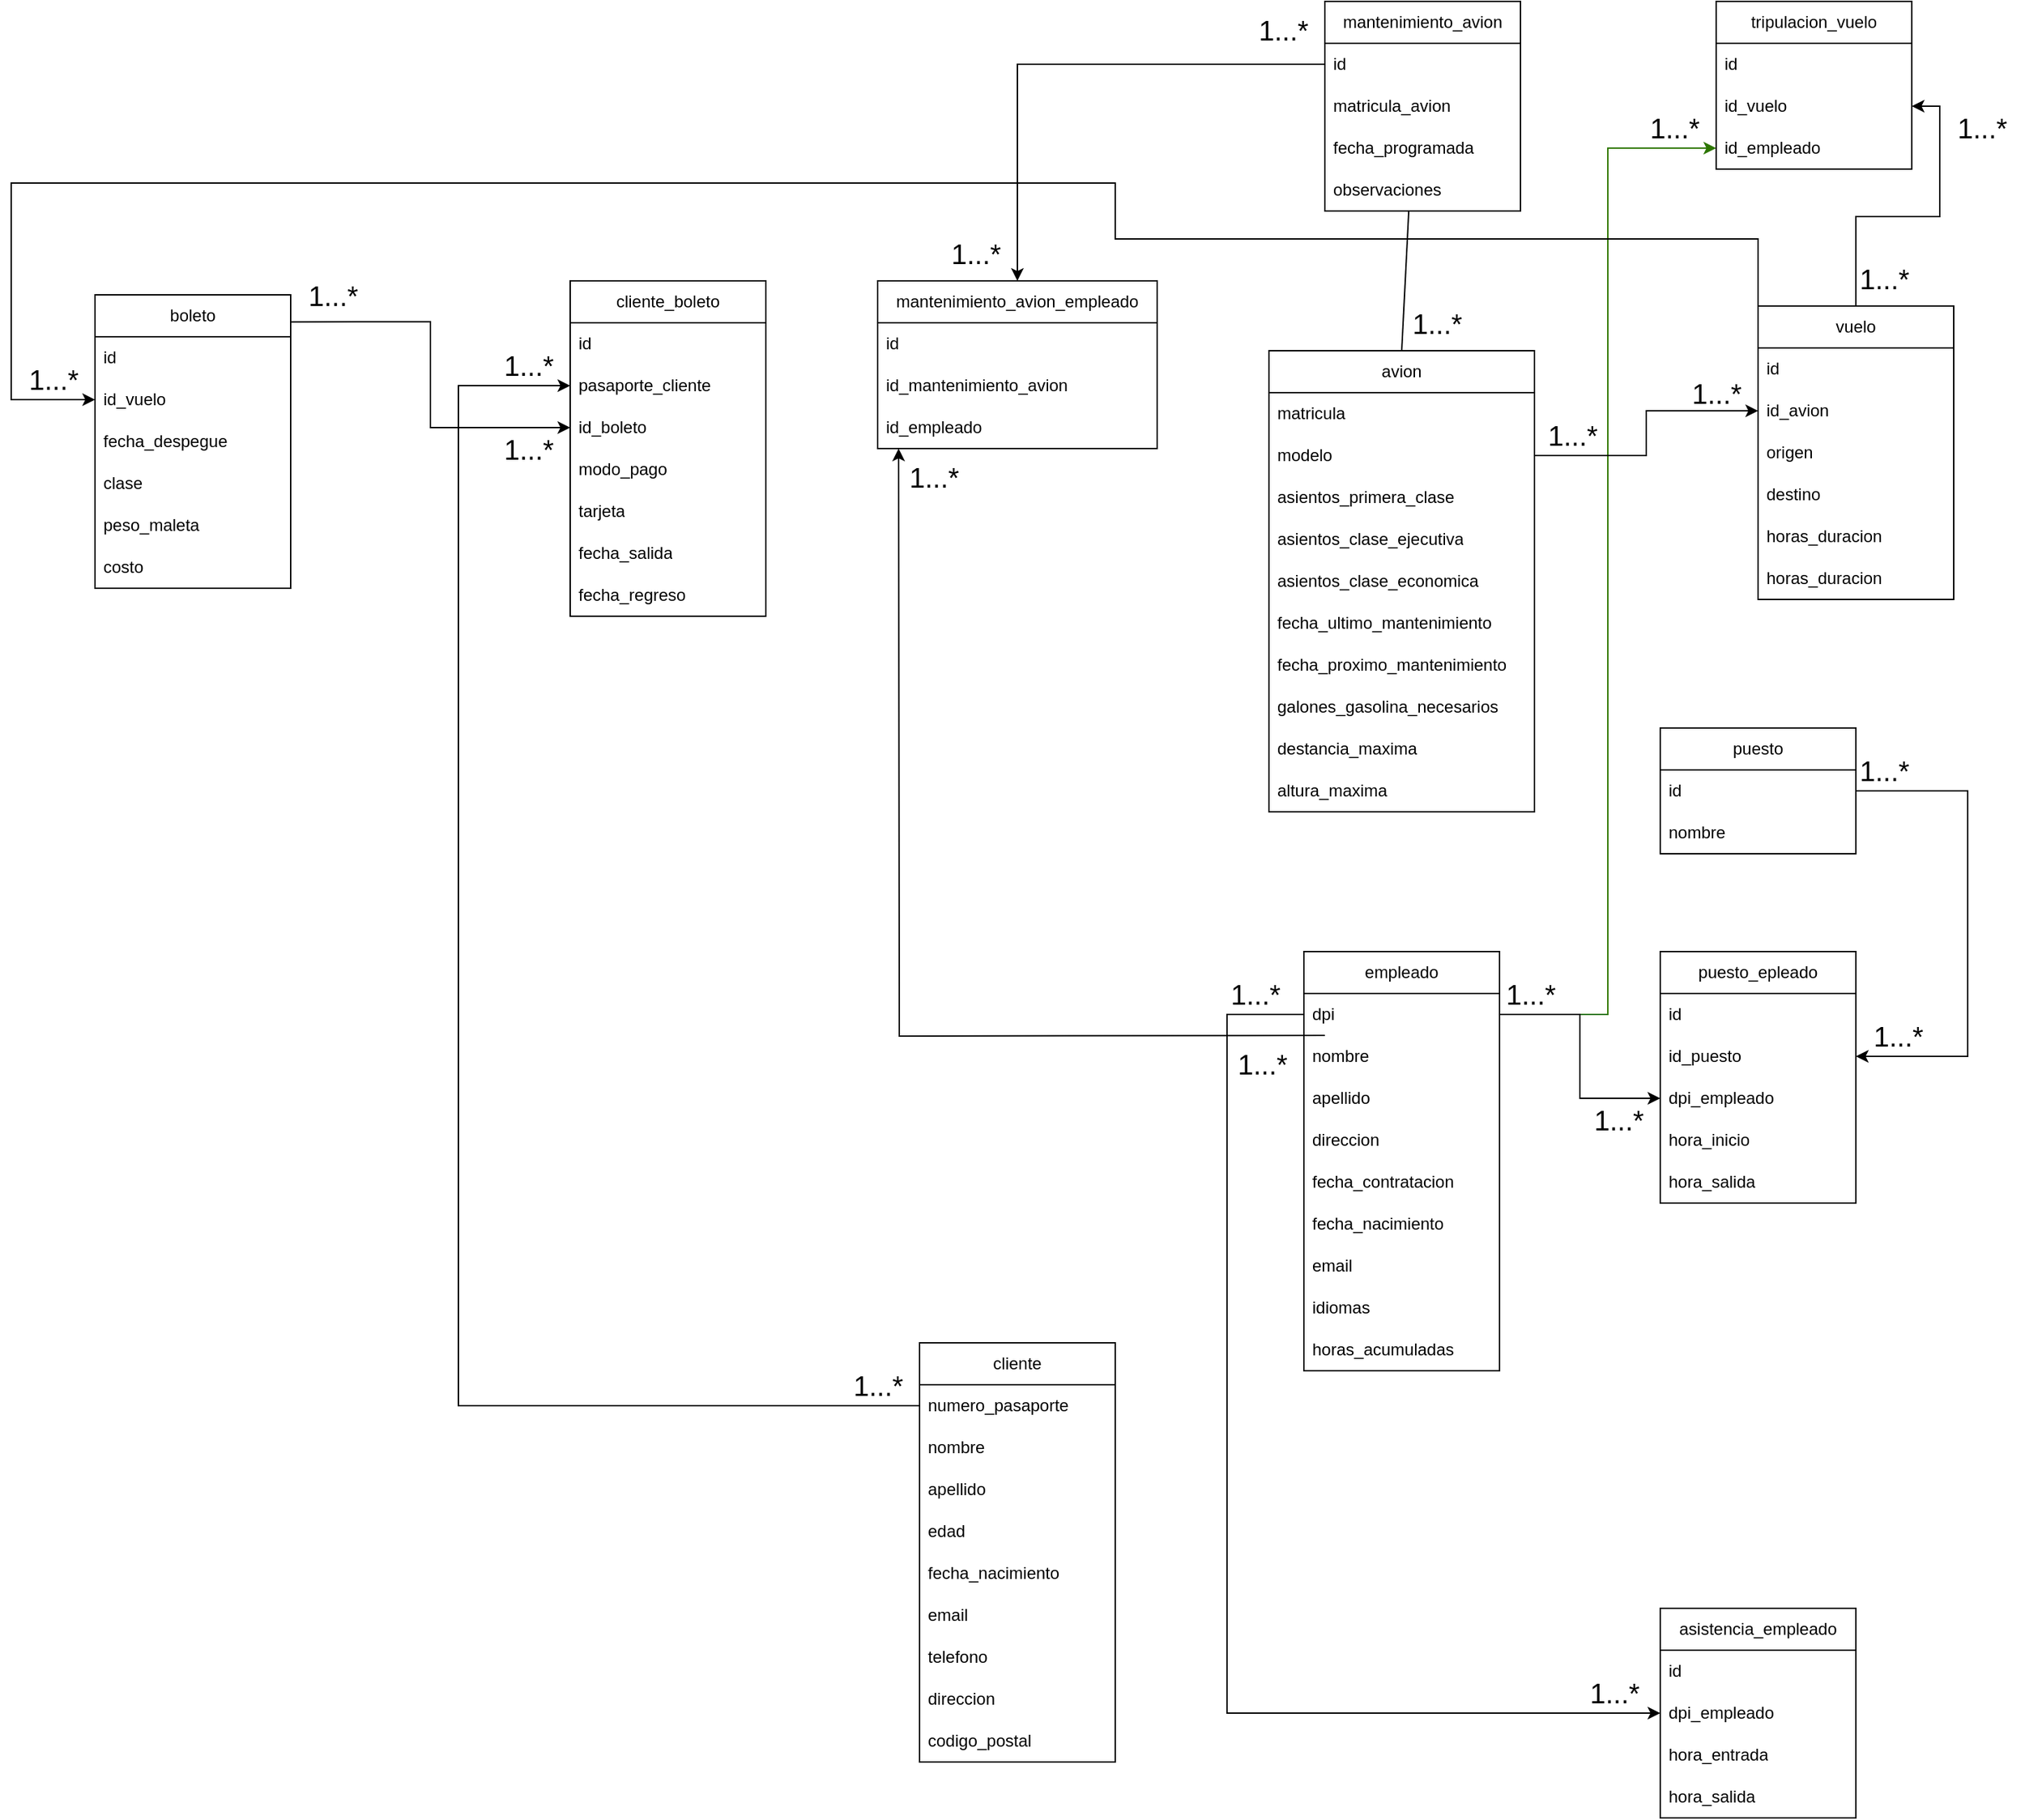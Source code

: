 <mxfile version="24.5.4" type="device">
  <diagram id="H6gx_UupXQVRcqJPflkO" name="Página-1">
    <mxGraphModel dx="2534" dy="1629" grid="1" gridSize="10" guides="1" tooltips="1" connect="1" arrows="1" fold="1" page="1" pageScale="1" pageWidth="827" pageHeight="1169" math="0" shadow="0">
      <root>
        <mxCell id="0" />
        <mxCell id="1" parent="0" />
        <mxCell id="32D8RDB1aspmlEhroy0O-1" value="mantenimiento_avion" style="swimlane;fontStyle=0;childLayout=stackLayout;horizontal=1;startSize=30;horizontalStack=0;resizeParent=1;resizeParentMax=0;resizeLast=0;collapsible=1;marginBottom=0;whiteSpace=wrap;html=1;" parent="1" vertex="1">
          <mxGeometry x="-560" y="-80" width="140" height="150" as="geometry" />
        </mxCell>
        <mxCell id="32D8RDB1aspmlEhroy0O-2" value="id" style="text;strokeColor=none;fillColor=none;align=left;verticalAlign=middle;spacingLeft=4;spacingRight=4;overflow=hidden;points=[[0,0.5],[1,0.5]];portConstraint=eastwest;rotatable=0;whiteSpace=wrap;html=1;" parent="32D8RDB1aspmlEhroy0O-1" vertex="1">
          <mxGeometry y="30" width="140" height="30" as="geometry" />
        </mxCell>
        <mxCell id="32D8RDB1aspmlEhroy0O-3" value="matricula_avion" style="text;strokeColor=none;fillColor=none;align=left;verticalAlign=middle;spacingLeft=4;spacingRight=4;overflow=hidden;points=[[0,0.5],[1,0.5]];portConstraint=eastwest;rotatable=0;whiteSpace=wrap;html=1;" parent="32D8RDB1aspmlEhroy0O-1" vertex="1">
          <mxGeometry y="60" width="140" height="30" as="geometry" />
        </mxCell>
        <mxCell id="32D8RDB1aspmlEhroy0O-4" value="fecha_programada" style="text;strokeColor=none;fillColor=none;align=left;verticalAlign=middle;spacingLeft=4;spacingRight=4;overflow=hidden;points=[[0,0.5],[1,0.5]];portConstraint=eastwest;rotatable=0;whiteSpace=wrap;html=1;" parent="32D8RDB1aspmlEhroy0O-1" vertex="1">
          <mxGeometry y="90" width="140" height="30" as="geometry" />
        </mxCell>
        <mxCell id="32D8RDB1aspmlEhroy0O-5" value="observaciones" style="text;strokeColor=none;fillColor=none;align=left;verticalAlign=middle;spacingLeft=4;spacingRight=4;overflow=hidden;points=[[0,0.5],[1,0.5]];portConstraint=eastwest;rotatable=0;whiteSpace=wrap;html=1;" parent="32D8RDB1aspmlEhroy0O-1" vertex="1">
          <mxGeometry y="120" width="140" height="30" as="geometry" />
        </mxCell>
        <mxCell id="32D8RDB1aspmlEhroy0O-6" value="tripulacion_vuelo" style="swimlane;fontStyle=0;childLayout=stackLayout;horizontal=1;startSize=30;horizontalStack=0;resizeParent=1;resizeParentMax=0;resizeLast=0;collapsible=1;marginBottom=0;whiteSpace=wrap;html=1;" parent="1" vertex="1">
          <mxGeometry x="-280" y="-80" width="140" height="120" as="geometry" />
        </mxCell>
        <mxCell id="32D8RDB1aspmlEhroy0O-7" value="id" style="text;strokeColor=none;fillColor=none;align=left;verticalAlign=middle;spacingLeft=4;spacingRight=4;overflow=hidden;points=[[0,0.5],[1,0.5]];portConstraint=eastwest;rotatable=0;whiteSpace=wrap;html=1;" parent="32D8RDB1aspmlEhroy0O-6" vertex="1">
          <mxGeometry y="30" width="140" height="30" as="geometry" />
        </mxCell>
        <mxCell id="32D8RDB1aspmlEhroy0O-8" value="id_vuelo" style="text;strokeColor=none;fillColor=none;align=left;verticalAlign=middle;spacingLeft=4;spacingRight=4;overflow=hidden;points=[[0,0.5],[1,0.5]];portConstraint=eastwest;rotatable=0;whiteSpace=wrap;html=1;" parent="32D8RDB1aspmlEhroy0O-6" vertex="1">
          <mxGeometry y="60" width="140" height="30" as="geometry" />
        </mxCell>
        <mxCell id="32D8RDB1aspmlEhroy0O-9" value="id_empleado" style="text;strokeColor=none;fillColor=none;align=left;verticalAlign=middle;spacingLeft=4;spacingRight=4;overflow=hidden;points=[[0,0.5],[1,0.5]];portConstraint=eastwest;rotatable=0;whiteSpace=wrap;html=1;" parent="32D8RDB1aspmlEhroy0O-6" vertex="1">
          <mxGeometry y="90" width="140" height="30" as="geometry" />
        </mxCell>
        <mxCell id="32D8RDB1aspmlEhroy0O-11" value="cliente_boleto" style="swimlane;fontStyle=0;childLayout=stackLayout;horizontal=1;startSize=30;horizontalStack=0;resizeParent=1;resizeParentMax=0;resizeLast=0;collapsible=1;marginBottom=0;whiteSpace=wrap;html=1;" parent="1" vertex="1">
          <mxGeometry x="-1100" y="120" width="140" height="240" as="geometry" />
        </mxCell>
        <mxCell id="32D8RDB1aspmlEhroy0O-12" value="id" style="text;strokeColor=none;fillColor=none;align=left;verticalAlign=middle;spacingLeft=4;spacingRight=4;overflow=hidden;points=[[0,0.5],[1,0.5]];portConstraint=eastwest;rotatable=0;whiteSpace=wrap;html=1;" parent="32D8RDB1aspmlEhroy0O-11" vertex="1">
          <mxGeometry y="30" width="140" height="30" as="geometry" />
        </mxCell>
        <mxCell id="32D8RDB1aspmlEhroy0O-13" value="pasaporte_cliente" style="text;strokeColor=none;fillColor=none;align=left;verticalAlign=middle;spacingLeft=4;spacingRight=4;overflow=hidden;points=[[0,0.5],[1,0.5]];portConstraint=eastwest;rotatable=0;whiteSpace=wrap;html=1;" parent="32D8RDB1aspmlEhroy0O-11" vertex="1">
          <mxGeometry y="60" width="140" height="30" as="geometry" />
        </mxCell>
        <mxCell id="32D8RDB1aspmlEhroy0O-14" value="id_boleto" style="text;strokeColor=none;fillColor=none;align=left;verticalAlign=middle;spacingLeft=4;spacingRight=4;overflow=hidden;points=[[0,0.5],[1,0.5]];portConstraint=eastwest;rotatable=0;whiteSpace=wrap;html=1;" parent="32D8RDB1aspmlEhroy0O-11" vertex="1">
          <mxGeometry y="90" width="140" height="30" as="geometry" />
        </mxCell>
        <mxCell id="32D8RDB1aspmlEhroy0O-15" value="modo_pago" style="text;strokeColor=none;fillColor=none;align=left;verticalAlign=middle;spacingLeft=4;spacingRight=4;overflow=hidden;points=[[0,0.5],[1,0.5]];portConstraint=eastwest;rotatable=0;whiteSpace=wrap;html=1;" parent="32D8RDB1aspmlEhroy0O-11" vertex="1">
          <mxGeometry y="120" width="140" height="30" as="geometry" />
        </mxCell>
        <mxCell id="32D8RDB1aspmlEhroy0O-16" value="tarjeta" style="text;strokeColor=none;fillColor=none;align=left;verticalAlign=middle;spacingLeft=4;spacingRight=4;overflow=hidden;points=[[0,0.5],[1,0.5]];portConstraint=eastwest;rotatable=0;whiteSpace=wrap;html=1;" parent="32D8RDB1aspmlEhroy0O-11" vertex="1">
          <mxGeometry y="150" width="140" height="30" as="geometry" />
        </mxCell>
        <mxCell id="32D8RDB1aspmlEhroy0O-17" value="fecha_salida" style="text;strokeColor=none;fillColor=none;align=left;verticalAlign=middle;spacingLeft=4;spacingRight=4;overflow=hidden;points=[[0,0.5],[1,0.5]];portConstraint=eastwest;rotatable=0;whiteSpace=wrap;html=1;" parent="32D8RDB1aspmlEhroy0O-11" vertex="1">
          <mxGeometry y="180" width="140" height="30" as="geometry" />
        </mxCell>
        <mxCell id="32D8RDB1aspmlEhroy0O-18" value="fecha_regreso" style="text;strokeColor=none;fillColor=none;align=left;verticalAlign=middle;spacingLeft=4;spacingRight=4;overflow=hidden;points=[[0,0.5],[1,0.5]];portConstraint=eastwest;rotatable=0;whiteSpace=wrap;html=1;" parent="32D8RDB1aspmlEhroy0O-11" vertex="1">
          <mxGeometry y="210" width="140" height="30" as="geometry" />
        </mxCell>
        <mxCell id="32D8RDB1aspmlEhroy0O-19" value="mantenimiento_avion_empleado" style="swimlane;fontStyle=0;childLayout=stackLayout;horizontal=1;startSize=30;horizontalStack=0;resizeParent=1;resizeParentMax=0;resizeLast=0;collapsible=1;marginBottom=0;whiteSpace=wrap;html=1;" parent="1" vertex="1">
          <mxGeometry x="-880" y="120" width="200" height="120" as="geometry" />
        </mxCell>
        <mxCell id="32D8RDB1aspmlEhroy0O-20" value="id" style="text;strokeColor=none;fillColor=none;align=left;verticalAlign=middle;spacingLeft=4;spacingRight=4;overflow=hidden;points=[[0,0.5],[1,0.5]];portConstraint=eastwest;rotatable=0;whiteSpace=wrap;html=1;" parent="32D8RDB1aspmlEhroy0O-19" vertex="1">
          <mxGeometry y="30" width="200" height="30" as="geometry" />
        </mxCell>
        <mxCell id="32D8RDB1aspmlEhroy0O-21" value="id_mantenimiento_avion" style="text;strokeColor=none;fillColor=none;align=left;verticalAlign=middle;spacingLeft=4;spacingRight=4;overflow=hidden;points=[[0,0.5],[1,0.5]];portConstraint=eastwest;rotatable=0;whiteSpace=wrap;html=1;" parent="32D8RDB1aspmlEhroy0O-19" vertex="1">
          <mxGeometry y="60" width="200" height="30" as="geometry" />
        </mxCell>
        <mxCell id="32D8RDB1aspmlEhroy0O-22" value="id_empleado" style="text;strokeColor=none;fillColor=none;align=left;verticalAlign=middle;spacingLeft=4;spacingRight=4;overflow=hidden;points=[[0,0.5],[1,0.5]];portConstraint=eastwest;rotatable=0;whiteSpace=wrap;html=1;" parent="32D8RDB1aspmlEhroy0O-19" vertex="1">
          <mxGeometry y="90" width="200" height="30" as="geometry" />
        </mxCell>
        <mxCell id="32D8RDB1aspmlEhroy0O-24" value="avion" style="swimlane;fontStyle=0;childLayout=stackLayout;horizontal=1;startSize=30;horizontalStack=0;resizeParent=1;resizeParentMax=0;resizeLast=0;collapsible=1;marginBottom=0;whiteSpace=wrap;html=1;" parent="1" vertex="1">
          <mxGeometry x="-600" y="170" width="190" height="330" as="geometry" />
        </mxCell>
        <mxCell id="32D8RDB1aspmlEhroy0O-25" value="matricula" style="text;strokeColor=none;fillColor=none;align=left;verticalAlign=middle;spacingLeft=4;spacingRight=4;overflow=hidden;points=[[0,0.5],[1,0.5]];portConstraint=eastwest;rotatable=0;whiteSpace=wrap;html=1;" parent="32D8RDB1aspmlEhroy0O-24" vertex="1">
          <mxGeometry y="30" width="190" height="30" as="geometry" />
        </mxCell>
        <mxCell id="32D8RDB1aspmlEhroy0O-101" value="modelo" style="text;strokeColor=none;fillColor=none;align=left;verticalAlign=middle;spacingLeft=4;spacingRight=4;overflow=hidden;points=[[0,0.5],[1,0.5]];portConstraint=eastwest;rotatable=0;whiteSpace=wrap;html=1;" parent="32D8RDB1aspmlEhroy0O-24" vertex="1">
          <mxGeometry y="60" width="190" height="30" as="geometry" />
        </mxCell>
        <mxCell id="32D8RDB1aspmlEhroy0O-28" value="asientos_primera_clase" style="text;strokeColor=none;fillColor=none;align=left;verticalAlign=middle;spacingLeft=4;spacingRight=4;overflow=hidden;points=[[0,0.5],[1,0.5]];portConstraint=eastwest;rotatable=0;whiteSpace=wrap;html=1;" parent="32D8RDB1aspmlEhroy0O-24" vertex="1">
          <mxGeometry y="90" width="190" height="30" as="geometry" />
        </mxCell>
        <mxCell id="32D8RDB1aspmlEhroy0O-29" value="asientos_clase_ejecutiva" style="text;strokeColor=none;fillColor=none;align=left;verticalAlign=middle;spacingLeft=4;spacingRight=4;overflow=hidden;points=[[0,0.5],[1,0.5]];portConstraint=eastwest;rotatable=0;whiteSpace=wrap;html=1;" parent="32D8RDB1aspmlEhroy0O-24" vertex="1">
          <mxGeometry y="120" width="190" height="30" as="geometry" />
        </mxCell>
        <mxCell id="32D8RDB1aspmlEhroy0O-30" value="asientos_clase_economica" style="text;strokeColor=none;fillColor=none;align=left;verticalAlign=middle;spacingLeft=4;spacingRight=4;overflow=hidden;points=[[0,0.5],[1,0.5]];portConstraint=eastwest;rotatable=0;whiteSpace=wrap;html=1;" parent="32D8RDB1aspmlEhroy0O-24" vertex="1">
          <mxGeometry y="150" width="190" height="30" as="geometry" />
        </mxCell>
        <mxCell id="32D8RDB1aspmlEhroy0O-31" value="fecha_ultimo_mantenimiento" style="text;strokeColor=none;fillColor=none;align=left;verticalAlign=middle;spacingLeft=4;spacingRight=4;overflow=hidden;points=[[0,0.5],[1,0.5]];portConstraint=eastwest;rotatable=0;whiteSpace=wrap;html=1;" parent="32D8RDB1aspmlEhroy0O-24" vertex="1">
          <mxGeometry y="180" width="190" height="30" as="geometry" />
        </mxCell>
        <mxCell id="32D8RDB1aspmlEhroy0O-32" value="fecha_proximo_mantenimiento" style="text;strokeColor=none;fillColor=none;align=left;verticalAlign=middle;spacingLeft=4;spacingRight=4;overflow=hidden;points=[[0,0.5],[1,0.5]];portConstraint=eastwest;rotatable=0;whiteSpace=wrap;html=1;" parent="32D8RDB1aspmlEhroy0O-24" vertex="1">
          <mxGeometry y="210" width="190" height="30" as="geometry" />
        </mxCell>
        <mxCell id="32D8RDB1aspmlEhroy0O-33" value="galones_gasolina_necesarios" style="text;strokeColor=none;fillColor=none;align=left;verticalAlign=middle;spacingLeft=4;spacingRight=4;overflow=hidden;points=[[0,0.5],[1,0.5]];portConstraint=eastwest;rotatable=0;whiteSpace=wrap;html=1;" parent="32D8RDB1aspmlEhroy0O-24" vertex="1">
          <mxGeometry y="240" width="190" height="30" as="geometry" />
        </mxCell>
        <mxCell id="32D8RDB1aspmlEhroy0O-34" value="destancia_maxima" style="text;strokeColor=none;fillColor=none;align=left;verticalAlign=middle;spacingLeft=4;spacingRight=4;overflow=hidden;points=[[0,0.5],[1,0.5]];portConstraint=eastwest;rotatable=0;whiteSpace=wrap;html=1;" parent="32D8RDB1aspmlEhroy0O-24" vertex="1">
          <mxGeometry y="270" width="190" height="30" as="geometry" />
        </mxCell>
        <mxCell id="32D8RDB1aspmlEhroy0O-35" value="altura_maxima" style="text;strokeColor=none;fillColor=none;align=left;verticalAlign=middle;spacingLeft=4;spacingRight=4;overflow=hidden;points=[[0,0.5],[1,0.5]];portConstraint=eastwest;rotatable=0;whiteSpace=wrap;html=1;" parent="32D8RDB1aspmlEhroy0O-24" vertex="1">
          <mxGeometry y="300" width="190" height="30" as="geometry" />
        </mxCell>
        <mxCell id="32D8RDB1aspmlEhroy0O-97" value="" style="edgeStyle=orthogonalEdgeStyle;rounded=0;orthogonalLoop=1;jettySize=auto;html=1;entryX=1;entryY=0.5;entryDx=0;entryDy=0;" parent="1" source="32D8RDB1aspmlEhroy0O-36" target="32D8RDB1aspmlEhroy0O-8" edge="1">
          <mxGeometry relative="1" as="geometry" />
        </mxCell>
        <mxCell id="32D8RDB1aspmlEhroy0O-36" value="vuelo" style="swimlane;fontStyle=0;childLayout=stackLayout;horizontal=1;startSize=30;horizontalStack=0;resizeParent=1;resizeParentMax=0;resizeLast=0;collapsible=1;marginBottom=0;whiteSpace=wrap;html=1;" parent="1" vertex="1">
          <mxGeometry x="-250" y="138" width="140" height="210" as="geometry" />
        </mxCell>
        <mxCell id="32D8RDB1aspmlEhroy0O-37" value="id" style="text;strokeColor=none;fillColor=none;align=left;verticalAlign=middle;spacingLeft=4;spacingRight=4;overflow=hidden;points=[[0,0.5],[1,0.5]];portConstraint=eastwest;rotatable=0;whiteSpace=wrap;html=1;" parent="32D8RDB1aspmlEhroy0O-36" vertex="1">
          <mxGeometry y="30" width="140" height="30" as="geometry" />
        </mxCell>
        <mxCell id="32D8RDB1aspmlEhroy0O-38" value="id_avion" style="text;strokeColor=none;fillColor=none;align=left;verticalAlign=middle;spacingLeft=4;spacingRight=4;overflow=hidden;points=[[0,0.5],[1,0.5]];portConstraint=eastwest;rotatable=0;whiteSpace=wrap;html=1;" parent="32D8RDB1aspmlEhroy0O-36" vertex="1">
          <mxGeometry y="60" width="140" height="30" as="geometry" />
        </mxCell>
        <mxCell id="32D8RDB1aspmlEhroy0O-39" value="origen" style="text;strokeColor=none;fillColor=none;align=left;verticalAlign=middle;spacingLeft=4;spacingRight=4;overflow=hidden;points=[[0,0.5],[1,0.5]];portConstraint=eastwest;rotatable=0;whiteSpace=wrap;html=1;" parent="32D8RDB1aspmlEhroy0O-36" vertex="1">
          <mxGeometry y="90" width="140" height="30" as="geometry" />
        </mxCell>
        <mxCell id="32D8RDB1aspmlEhroy0O-40" value="destino" style="text;strokeColor=none;fillColor=none;align=left;verticalAlign=middle;spacingLeft=4;spacingRight=4;overflow=hidden;points=[[0,0.5],[1,0.5]];portConstraint=eastwest;rotatable=0;whiteSpace=wrap;html=1;" parent="32D8RDB1aspmlEhroy0O-36" vertex="1">
          <mxGeometry y="120" width="140" height="30" as="geometry" />
        </mxCell>
        <mxCell id="32D8RDB1aspmlEhroy0O-102" value="horas_duracion" style="text;strokeColor=none;fillColor=none;align=left;verticalAlign=middle;spacingLeft=4;spacingRight=4;overflow=hidden;points=[[0,0.5],[1,0.5]];portConstraint=eastwest;rotatable=0;whiteSpace=wrap;html=1;" parent="32D8RDB1aspmlEhroy0O-36" vertex="1">
          <mxGeometry y="150" width="140" height="30" as="geometry" />
        </mxCell>
        <mxCell id="32D8RDB1aspmlEhroy0O-41" value="horas_duracion" style="text;strokeColor=none;fillColor=none;align=left;verticalAlign=middle;spacingLeft=4;spacingRight=4;overflow=hidden;points=[[0,0.5],[1,0.5]];portConstraint=eastwest;rotatable=0;whiteSpace=wrap;html=1;" parent="32D8RDB1aspmlEhroy0O-36" vertex="1">
          <mxGeometry y="180" width="140" height="30" as="geometry" />
        </mxCell>
        <mxCell id="32D8RDB1aspmlEhroy0O-42" value="puesto" style="swimlane;fontStyle=0;childLayout=stackLayout;horizontal=1;startSize=30;horizontalStack=0;resizeParent=1;resizeParentMax=0;resizeLast=0;collapsible=1;marginBottom=0;whiteSpace=wrap;html=1;" parent="1" vertex="1">
          <mxGeometry x="-320" y="440" width="140" height="90" as="geometry" />
        </mxCell>
        <mxCell id="32D8RDB1aspmlEhroy0O-43" value="id" style="text;strokeColor=none;fillColor=none;align=left;verticalAlign=middle;spacingLeft=4;spacingRight=4;overflow=hidden;points=[[0,0.5],[1,0.5]];portConstraint=eastwest;rotatable=0;whiteSpace=wrap;html=1;" parent="32D8RDB1aspmlEhroy0O-42" vertex="1">
          <mxGeometry y="30" width="140" height="30" as="geometry" />
        </mxCell>
        <mxCell id="32D8RDB1aspmlEhroy0O-44" value="nombre" style="text;strokeColor=none;fillColor=none;align=left;verticalAlign=middle;spacingLeft=4;spacingRight=4;overflow=hidden;points=[[0,0.5],[1,0.5]];portConstraint=eastwest;rotatable=0;whiteSpace=wrap;html=1;" parent="32D8RDB1aspmlEhroy0O-42" vertex="1">
          <mxGeometry y="60" width="140" height="30" as="geometry" />
        </mxCell>
        <mxCell id="32D8RDB1aspmlEhroy0O-106" style="edgeStyle=orthogonalEdgeStyle;rounded=0;orthogonalLoop=1;jettySize=auto;html=1;exitX=1;exitY=0.5;exitDx=0;exitDy=0;entryX=0;entryY=0.5;entryDx=0;entryDy=0;fillColor=#60a917;strokeColor=#2D7600;" parent="1" source="32D8RDB1aspmlEhroy0O-49" target="32D8RDB1aspmlEhroy0O-9" edge="1">
          <mxGeometry relative="1" as="geometry" />
        </mxCell>
        <mxCell id="32D8RDB1aspmlEhroy0O-48" value="empleado" style="swimlane;fontStyle=0;childLayout=stackLayout;horizontal=1;startSize=30;horizontalStack=0;resizeParent=1;resizeParentMax=0;resizeLast=0;collapsible=1;marginBottom=0;whiteSpace=wrap;html=1;" parent="1" vertex="1">
          <mxGeometry x="-575" y="600" width="140" height="300" as="geometry" />
        </mxCell>
        <mxCell id="32D8RDB1aspmlEhroy0O-49" value="dpi" style="text;strokeColor=none;fillColor=none;align=left;verticalAlign=middle;spacingLeft=4;spacingRight=4;overflow=hidden;points=[[0,0.5],[1,0.5]];portConstraint=eastwest;rotatable=0;whiteSpace=wrap;html=1;" parent="32D8RDB1aspmlEhroy0O-48" vertex="1">
          <mxGeometry y="30" width="140" height="30" as="geometry" />
        </mxCell>
        <mxCell id="32D8RDB1aspmlEhroy0O-50" value="nombre" style="text;strokeColor=none;fillColor=none;align=left;verticalAlign=middle;spacingLeft=4;spacingRight=4;overflow=hidden;points=[[0,0.5],[1,0.5]];portConstraint=eastwest;rotatable=0;whiteSpace=wrap;html=1;" parent="32D8RDB1aspmlEhroy0O-48" vertex="1">
          <mxGeometry y="60" width="140" height="30" as="geometry" />
        </mxCell>
        <mxCell id="32D8RDB1aspmlEhroy0O-51" value="apellido" style="text;strokeColor=none;fillColor=none;align=left;verticalAlign=middle;spacingLeft=4;spacingRight=4;overflow=hidden;points=[[0,0.5],[1,0.5]];portConstraint=eastwest;rotatable=0;whiteSpace=wrap;html=1;" parent="32D8RDB1aspmlEhroy0O-48" vertex="1">
          <mxGeometry y="90" width="140" height="30" as="geometry" />
        </mxCell>
        <mxCell id="32D8RDB1aspmlEhroy0O-52" value="direccion" style="text;strokeColor=none;fillColor=none;align=left;verticalAlign=middle;spacingLeft=4;spacingRight=4;overflow=hidden;points=[[0,0.5],[1,0.5]];portConstraint=eastwest;rotatable=0;whiteSpace=wrap;html=1;" parent="32D8RDB1aspmlEhroy0O-48" vertex="1">
          <mxGeometry y="120" width="140" height="30" as="geometry" />
        </mxCell>
        <mxCell id="32D8RDB1aspmlEhroy0O-53" value="fecha_contratacion" style="text;strokeColor=none;fillColor=none;align=left;verticalAlign=middle;spacingLeft=4;spacingRight=4;overflow=hidden;points=[[0,0.5],[1,0.5]];portConstraint=eastwest;rotatable=0;whiteSpace=wrap;html=1;" parent="32D8RDB1aspmlEhroy0O-48" vertex="1">
          <mxGeometry y="150" width="140" height="30" as="geometry" />
        </mxCell>
        <mxCell id="32D8RDB1aspmlEhroy0O-54" value="fecha_nacimiento" style="text;strokeColor=none;fillColor=none;align=left;verticalAlign=middle;spacingLeft=4;spacingRight=4;overflow=hidden;points=[[0,0.5],[1,0.5]];portConstraint=eastwest;rotatable=0;whiteSpace=wrap;html=1;" parent="32D8RDB1aspmlEhroy0O-48" vertex="1">
          <mxGeometry y="180" width="140" height="30" as="geometry" />
        </mxCell>
        <mxCell id="32D8RDB1aspmlEhroy0O-55" value="email" style="text;strokeColor=none;fillColor=none;align=left;verticalAlign=middle;spacingLeft=4;spacingRight=4;overflow=hidden;points=[[0,0.5],[1,0.5]];portConstraint=eastwest;rotatable=0;whiteSpace=wrap;html=1;" parent="32D8RDB1aspmlEhroy0O-48" vertex="1">
          <mxGeometry y="210" width="140" height="30" as="geometry" />
        </mxCell>
        <mxCell id="32D8RDB1aspmlEhroy0O-56" value="idiomas" style="text;strokeColor=none;fillColor=none;align=left;verticalAlign=middle;spacingLeft=4;spacingRight=4;overflow=hidden;points=[[0,0.5],[1,0.5]];portConstraint=eastwest;rotatable=0;whiteSpace=wrap;html=1;" parent="32D8RDB1aspmlEhroy0O-48" vertex="1">
          <mxGeometry y="240" width="140" height="30" as="geometry" />
        </mxCell>
        <mxCell id="32D8RDB1aspmlEhroy0O-57" value="horas_acumuladas" style="text;strokeColor=none;fillColor=none;align=left;verticalAlign=middle;spacingLeft=4;spacingRight=4;overflow=hidden;points=[[0,0.5],[1,0.5]];portConstraint=eastwest;rotatable=0;whiteSpace=wrap;html=1;" parent="32D8RDB1aspmlEhroy0O-48" vertex="1">
          <mxGeometry y="270" width="140" height="30" as="geometry" />
        </mxCell>
        <mxCell id="32D8RDB1aspmlEhroy0O-58" value="puesto_epleado" style="swimlane;fontStyle=0;childLayout=stackLayout;horizontal=1;startSize=30;horizontalStack=0;resizeParent=1;resizeParentMax=0;resizeLast=0;collapsible=1;marginBottom=0;whiteSpace=wrap;html=1;" parent="1" vertex="1">
          <mxGeometry x="-320" y="600" width="140" height="180" as="geometry" />
        </mxCell>
        <mxCell id="32D8RDB1aspmlEhroy0O-59" value="id" style="text;strokeColor=none;fillColor=none;align=left;verticalAlign=middle;spacingLeft=4;spacingRight=4;overflow=hidden;points=[[0,0.5],[1,0.5]];portConstraint=eastwest;rotatable=0;whiteSpace=wrap;html=1;" parent="32D8RDB1aspmlEhroy0O-58" vertex="1">
          <mxGeometry y="30" width="140" height="30" as="geometry" />
        </mxCell>
        <mxCell id="32D8RDB1aspmlEhroy0O-60" value="id_puesto" style="text;strokeColor=none;fillColor=none;align=left;verticalAlign=middle;spacingLeft=4;spacingRight=4;overflow=hidden;points=[[0,0.5],[1,0.5]];portConstraint=eastwest;rotatable=0;whiteSpace=wrap;html=1;" parent="32D8RDB1aspmlEhroy0O-58" vertex="1">
          <mxGeometry y="60" width="140" height="30" as="geometry" />
        </mxCell>
        <mxCell id="32D8RDB1aspmlEhroy0O-61" value="dpi_empleado" style="text;strokeColor=none;fillColor=none;align=left;verticalAlign=middle;spacingLeft=4;spacingRight=4;overflow=hidden;points=[[0,0.5],[1,0.5]];portConstraint=eastwest;rotatable=0;whiteSpace=wrap;html=1;" parent="32D8RDB1aspmlEhroy0O-58" vertex="1">
          <mxGeometry y="90" width="140" height="30" as="geometry" />
        </mxCell>
        <mxCell id="32D8RDB1aspmlEhroy0O-62" value="hora_inicio" style="text;strokeColor=none;fillColor=none;align=left;verticalAlign=middle;spacingLeft=4;spacingRight=4;overflow=hidden;points=[[0,0.5],[1,0.5]];portConstraint=eastwest;rotatable=0;whiteSpace=wrap;html=1;" parent="32D8RDB1aspmlEhroy0O-58" vertex="1">
          <mxGeometry y="120" width="140" height="30" as="geometry" />
        </mxCell>
        <mxCell id="32D8RDB1aspmlEhroy0O-63" value="hora_salida" style="text;strokeColor=none;fillColor=none;align=left;verticalAlign=middle;spacingLeft=4;spacingRight=4;overflow=hidden;points=[[0,0.5],[1,0.5]];portConstraint=eastwest;rotatable=0;whiteSpace=wrap;html=1;" parent="32D8RDB1aspmlEhroy0O-58" vertex="1">
          <mxGeometry y="150" width="140" height="30" as="geometry" />
        </mxCell>
        <mxCell id="32D8RDB1aspmlEhroy0O-64" value="cliente" style="swimlane;fontStyle=0;childLayout=stackLayout;horizontal=1;startSize=30;horizontalStack=0;resizeParent=1;resizeParentMax=0;resizeLast=0;collapsible=1;marginBottom=0;whiteSpace=wrap;html=1;" parent="1" vertex="1">
          <mxGeometry x="-850" y="880" width="140" height="300" as="geometry" />
        </mxCell>
        <mxCell id="32D8RDB1aspmlEhroy0O-65" value="numero_pasaporte" style="text;strokeColor=none;fillColor=none;align=left;verticalAlign=middle;spacingLeft=4;spacingRight=4;overflow=hidden;points=[[0,0.5],[1,0.5]];portConstraint=eastwest;rotatable=0;whiteSpace=wrap;html=1;" parent="32D8RDB1aspmlEhroy0O-64" vertex="1">
          <mxGeometry y="30" width="140" height="30" as="geometry" />
        </mxCell>
        <mxCell id="32D8RDB1aspmlEhroy0O-66" value="nombre" style="text;strokeColor=none;fillColor=none;align=left;verticalAlign=middle;spacingLeft=4;spacingRight=4;overflow=hidden;points=[[0,0.5],[1,0.5]];portConstraint=eastwest;rotatable=0;whiteSpace=wrap;html=1;" parent="32D8RDB1aspmlEhroy0O-64" vertex="1">
          <mxGeometry y="60" width="140" height="30" as="geometry" />
        </mxCell>
        <mxCell id="32D8RDB1aspmlEhroy0O-67" value="apellido" style="text;strokeColor=none;fillColor=none;align=left;verticalAlign=middle;spacingLeft=4;spacingRight=4;overflow=hidden;points=[[0,0.5],[1,0.5]];portConstraint=eastwest;rotatable=0;whiteSpace=wrap;html=1;" parent="32D8RDB1aspmlEhroy0O-64" vertex="1">
          <mxGeometry y="90" width="140" height="30" as="geometry" />
        </mxCell>
        <mxCell id="32D8RDB1aspmlEhroy0O-68" value="edad" style="text;strokeColor=none;fillColor=none;align=left;verticalAlign=middle;spacingLeft=4;spacingRight=4;overflow=hidden;points=[[0,0.5],[1,0.5]];portConstraint=eastwest;rotatable=0;whiteSpace=wrap;html=1;" parent="32D8RDB1aspmlEhroy0O-64" vertex="1">
          <mxGeometry y="120" width="140" height="30" as="geometry" />
        </mxCell>
        <mxCell id="32D8RDB1aspmlEhroy0O-69" value="fecha_nacimiento" style="text;strokeColor=none;fillColor=none;align=left;verticalAlign=middle;spacingLeft=4;spacingRight=4;overflow=hidden;points=[[0,0.5],[1,0.5]];portConstraint=eastwest;rotatable=0;whiteSpace=wrap;html=1;" parent="32D8RDB1aspmlEhroy0O-64" vertex="1">
          <mxGeometry y="150" width="140" height="30" as="geometry" />
        </mxCell>
        <mxCell id="32D8RDB1aspmlEhroy0O-70" value="email" style="text;strokeColor=none;fillColor=none;align=left;verticalAlign=middle;spacingLeft=4;spacingRight=4;overflow=hidden;points=[[0,0.5],[1,0.5]];portConstraint=eastwest;rotatable=0;whiteSpace=wrap;html=1;" parent="32D8RDB1aspmlEhroy0O-64" vertex="1">
          <mxGeometry y="180" width="140" height="30" as="geometry" />
        </mxCell>
        <mxCell id="32D8RDB1aspmlEhroy0O-71" value="telefono" style="text;strokeColor=none;fillColor=none;align=left;verticalAlign=middle;spacingLeft=4;spacingRight=4;overflow=hidden;points=[[0,0.5],[1,0.5]];portConstraint=eastwest;rotatable=0;whiteSpace=wrap;html=1;" parent="32D8RDB1aspmlEhroy0O-64" vertex="1">
          <mxGeometry y="210" width="140" height="30" as="geometry" />
        </mxCell>
        <mxCell id="32D8RDB1aspmlEhroy0O-72" value="direccion" style="text;strokeColor=none;fillColor=none;align=left;verticalAlign=middle;spacingLeft=4;spacingRight=4;overflow=hidden;points=[[0,0.5],[1,0.5]];portConstraint=eastwest;rotatable=0;whiteSpace=wrap;html=1;" parent="32D8RDB1aspmlEhroy0O-64" vertex="1">
          <mxGeometry y="240" width="140" height="30" as="geometry" />
        </mxCell>
        <mxCell id="32D8RDB1aspmlEhroy0O-73" value="codigo_postal" style="text;strokeColor=none;fillColor=none;align=left;verticalAlign=middle;spacingLeft=4;spacingRight=4;overflow=hidden;points=[[0,0.5],[1,0.5]];portConstraint=eastwest;rotatable=0;whiteSpace=wrap;html=1;" parent="32D8RDB1aspmlEhroy0O-64" vertex="1">
          <mxGeometry y="270" width="140" height="30" as="geometry" />
        </mxCell>
        <mxCell id="32D8RDB1aspmlEhroy0O-74" value="boleto" style="swimlane;fontStyle=0;childLayout=stackLayout;horizontal=1;startSize=30;horizontalStack=0;resizeParent=1;resizeParentMax=0;resizeLast=0;collapsible=1;marginBottom=0;whiteSpace=wrap;html=1;" parent="1" vertex="1">
          <mxGeometry x="-1440" y="130" width="140" height="210" as="geometry" />
        </mxCell>
        <mxCell id="32D8RDB1aspmlEhroy0O-75" value="id" style="text;strokeColor=none;fillColor=none;align=left;verticalAlign=middle;spacingLeft=4;spacingRight=4;overflow=hidden;points=[[0,0.5],[1,0.5]];portConstraint=eastwest;rotatable=0;whiteSpace=wrap;html=1;" parent="32D8RDB1aspmlEhroy0O-74" vertex="1">
          <mxGeometry y="30" width="140" height="30" as="geometry" />
        </mxCell>
        <mxCell id="32D8RDB1aspmlEhroy0O-76" value="id_vuelo" style="text;strokeColor=none;fillColor=none;align=left;verticalAlign=middle;spacingLeft=4;spacingRight=4;overflow=hidden;points=[[0,0.5],[1,0.5]];portConstraint=eastwest;rotatable=0;whiteSpace=wrap;html=1;" parent="32D8RDB1aspmlEhroy0O-74" vertex="1">
          <mxGeometry y="60" width="140" height="30" as="geometry" />
        </mxCell>
        <mxCell id="32D8RDB1aspmlEhroy0O-77" value="fecha_despegue" style="text;strokeColor=none;fillColor=none;align=left;verticalAlign=middle;spacingLeft=4;spacingRight=4;overflow=hidden;points=[[0,0.5],[1,0.5]];portConstraint=eastwest;rotatable=0;whiteSpace=wrap;html=1;" parent="32D8RDB1aspmlEhroy0O-74" vertex="1">
          <mxGeometry y="90" width="140" height="30" as="geometry" />
        </mxCell>
        <mxCell id="32D8RDB1aspmlEhroy0O-78" value="clase" style="text;strokeColor=none;fillColor=none;align=left;verticalAlign=middle;spacingLeft=4;spacingRight=4;overflow=hidden;points=[[0,0.5],[1,0.5]];portConstraint=eastwest;rotatable=0;whiteSpace=wrap;html=1;" parent="32D8RDB1aspmlEhroy0O-74" vertex="1">
          <mxGeometry y="120" width="140" height="30" as="geometry" />
        </mxCell>
        <mxCell id="32D8RDB1aspmlEhroy0O-79" value="peso_maleta" style="text;strokeColor=none;fillColor=none;align=left;verticalAlign=middle;spacingLeft=4;spacingRight=4;overflow=hidden;points=[[0,0.5],[1,0.5]];portConstraint=eastwest;rotatable=0;whiteSpace=wrap;html=1;" parent="32D8RDB1aspmlEhroy0O-74" vertex="1">
          <mxGeometry y="150" width="140" height="30" as="geometry" />
        </mxCell>
        <mxCell id="32D8RDB1aspmlEhroy0O-80" value="costo" style="text;strokeColor=none;fillColor=none;align=left;verticalAlign=middle;spacingLeft=4;spacingRight=4;overflow=hidden;points=[[0,0.5],[1,0.5]];portConstraint=eastwest;rotatable=0;whiteSpace=wrap;html=1;" parent="32D8RDB1aspmlEhroy0O-74" vertex="1">
          <mxGeometry y="180" width="140" height="30" as="geometry" />
        </mxCell>
        <mxCell id="32D8RDB1aspmlEhroy0O-81" value="asistencia_empleado" style="swimlane;fontStyle=0;childLayout=stackLayout;horizontal=1;startSize=30;horizontalStack=0;resizeParent=1;resizeParentMax=0;resizeLast=0;collapsible=1;marginBottom=0;whiteSpace=wrap;html=1;" parent="1" vertex="1">
          <mxGeometry x="-320" y="1070" width="140" height="150" as="geometry" />
        </mxCell>
        <mxCell id="32D8RDB1aspmlEhroy0O-82" value="id" style="text;strokeColor=none;fillColor=none;align=left;verticalAlign=middle;spacingLeft=4;spacingRight=4;overflow=hidden;points=[[0,0.5],[1,0.5]];portConstraint=eastwest;rotatable=0;whiteSpace=wrap;html=1;" parent="32D8RDB1aspmlEhroy0O-81" vertex="1">
          <mxGeometry y="30" width="140" height="30" as="geometry" />
        </mxCell>
        <mxCell id="32D8RDB1aspmlEhroy0O-83" value="dpi_empleado" style="text;strokeColor=none;fillColor=none;align=left;verticalAlign=middle;spacingLeft=4;spacingRight=4;overflow=hidden;points=[[0,0.5],[1,0.5]];portConstraint=eastwest;rotatable=0;whiteSpace=wrap;html=1;" parent="32D8RDB1aspmlEhroy0O-81" vertex="1">
          <mxGeometry y="60" width="140" height="30" as="geometry" />
        </mxCell>
        <mxCell id="32D8RDB1aspmlEhroy0O-84" value="hora_entrada" style="text;strokeColor=none;fillColor=none;align=left;verticalAlign=middle;spacingLeft=4;spacingRight=4;overflow=hidden;points=[[0,0.5],[1,0.5]];portConstraint=eastwest;rotatable=0;whiteSpace=wrap;html=1;" parent="32D8RDB1aspmlEhroy0O-81" vertex="1">
          <mxGeometry y="90" width="140" height="30" as="geometry" />
        </mxCell>
        <mxCell id="32D8RDB1aspmlEhroy0O-85" value="hora_salida" style="text;strokeColor=none;fillColor=none;align=left;verticalAlign=middle;spacingLeft=4;spacingRight=4;overflow=hidden;points=[[0,0.5],[1,0.5]];portConstraint=eastwest;rotatable=0;whiteSpace=wrap;html=1;" parent="32D8RDB1aspmlEhroy0O-81" vertex="1">
          <mxGeometry y="120" width="140" height="30" as="geometry" />
        </mxCell>
        <mxCell id="32D8RDB1aspmlEhroy0O-88" style="rounded=0;orthogonalLoop=1;jettySize=auto;html=1;exitX=0.5;exitY=0;exitDx=0;exitDy=0;entryX=0.429;entryY=1;entryDx=0;entryDy=0;entryPerimeter=0;endArrow=none;endFill=0;" parent="1" source="32D8RDB1aspmlEhroy0O-24" target="32D8RDB1aspmlEhroy0O-5" edge="1">
          <mxGeometry relative="1" as="geometry" />
        </mxCell>
        <mxCell id="32D8RDB1aspmlEhroy0O-103" style="edgeStyle=orthogonalEdgeStyle;rounded=0;orthogonalLoop=1;jettySize=auto;html=1;exitX=1;exitY=0.5;exitDx=0;exitDy=0;entryX=0;entryY=0.5;entryDx=0;entryDy=0;" parent="1" source="32D8RDB1aspmlEhroy0O-101" target="32D8RDB1aspmlEhroy0O-38" edge="1">
          <mxGeometry relative="1" as="geometry" />
        </mxCell>
        <mxCell id="32D8RDB1aspmlEhroy0O-110" style="edgeStyle=orthogonalEdgeStyle;rounded=0;orthogonalLoop=1;jettySize=auto;html=1;exitX=0;exitY=0.5;exitDx=0;exitDy=0;entryX=0.5;entryY=0;entryDx=0;entryDy=0;" parent="1" source="32D8RDB1aspmlEhroy0O-2" target="32D8RDB1aspmlEhroy0O-19" edge="1">
          <mxGeometry relative="1" as="geometry" />
        </mxCell>
        <mxCell id="32D8RDB1aspmlEhroy0O-113" style="edgeStyle=orthogonalEdgeStyle;rounded=0;orthogonalLoop=1;jettySize=auto;html=1;exitX=0;exitY=0.5;exitDx=0;exitDy=0;entryX=0;entryY=0.5;entryDx=0;entryDy=0;" parent="1" edge="1">
          <mxGeometry relative="1" as="geometry">
            <mxPoint x="-560.0" y="660" as="sourcePoint" />
            <mxPoint x="-865" y="240.0" as="targetPoint" />
          </mxGeometry>
        </mxCell>
        <mxCell id="32D8RDB1aspmlEhroy0O-117" style="edgeStyle=orthogonalEdgeStyle;rounded=0;orthogonalLoop=1;jettySize=auto;html=1;exitX=0;exitY=0.5;exitDx=0;exitDy=0;entryX=0;entryY=0.5;entryDx=0;entryDy=0;" parent="1" source="32D8RDB1aspmlEhroy0O-65" target="32D8RDB1aspmlEhroy0O-13" edge="1">
          <mxGeometry relative="1" as="geometry">
            <Array as="points">
              <mxPoint x="-1180" y="925" />
              <mxPoint x="-1180" y="195" />
            </Array>
          </mxGeometry>
        </mxCell>
        <mxCell id="vB9PDJbLYE1-A_fd_qxw-1" style="edgeStyle=orthogonalEdgeStyle;rounded=0;orthogonalLoop=1;jettySize=auto;html=1;exitX=1.001;exitY=0.092;exitDx=0;exitDy=0;entryX=0;entryY=0.5;entryDx=0;entryDy=0;exitPerimeter=0;" edge="1" parent="1" source="32D8RDB1aspmlEhroy0O-74" target="32D8RDB1aspmlEhroy0O-14">
          <mxGeometry relative="1" as="geometry">
            <mxPoint x="-1090" y="-97.5" as="sourcePoint" />
            <mxPoint x="-1310" y="57.5" as="targetPoint" />
          </mxGeometry>
        </mxCell>
        <mxCell id="vB9PDJbLYE1-A_fd_qxw-2" style="edgeStyle=orthogonalEdgeStyle;rounded=0;orthogonalLoop=1;jettySize=auto;html=1;exitX=0;exitY=0.5;exitDx=0;exitDy=0;entryX=0;entryY=0.5;entryDx=0;entryDy=0;" edge="1" parent="1" source="32D8RDB1aspmlEhroy0O-49" target="32D8RDB1aspmlEhroy0O-83">
          <mxGeometry relative="1" as="geometry">
            <Array as="points">
              <mxPoint x="-630" y="645" />
              <mxPoint x="-630" y="1145" />
            </Array>
          </mxGeometry>
        </mxCell>
        <mxCell id="vB9PDJbLYE1-A_fd_qxw-5" style="edgeStyle=orthogonalEdgeStyle;rounded=0;orthogonalLoop=1;jettySize=auto;html=1;exitX=1;exitY=0.5;exitDx=0;exitDy=0;entryX=0;entryY=0.5;entryDx=0;entryDy=0;" edge="1" parent="1" source="32D8RDB1aspmlEhroy0O-49" target="32D8RDB1aspmlEhroy0O-61">
          <mxGeometry relative="1" as="geometry" />
        </mxCell>
        <mxCell id="vB9PDJbLYE1-A_fd_qxw-6" style="edgeStyle=orthogonalEdgeStyle;rounded=0;orthogonalLoop=1;jettySize=auto;html=1;exitX=1;exitY=0.5;exitDx=0;exitDy=0;entryX=1;entryY=0.5;entryDx=0;entryDy=0;" edge="1" parent="1" source="32D8RDB1aspmlEhroy0O-43" target="32D8RDB1aspmlEhroy0O-60">
          <mxGeometry relative="1" as="geometry">
            <Array as="points">
              <mxPoint x="-100" y="485" />
              <mxPoint x="-100" y="675" />
            </Array>
          </mxGeometry>
        </mxCell>
        <mxCell id="vB9PDJbLYE1-A_fd_qxw-8" style="edgeStyle=orthogonalEdgeStyle;rounded=0;orthogonalLoop=1;jettySize=auto;html=1;exitX=0;exitY=0.5;exitDx=0;exitDy=0;entryX=0;entryY=0.5;entryDx=0;entryDy=0;" edge="1" parent="1" source="32D8RDB1aspmlEhroy0O-37" target="32D8RDB1aspmlEhroy0O-76">
          <mxGeometry relative="1" as="geometry">
            <Array as="points">
              <mxPoint x="-250" y="90" />
              <mxPoint x="-710" y="90" />
              <mxPoint x="-710" y="50" />
              <mxPoint x="-1500" y="50" />
              <mxPoint x="-1500" y="205" />
            </Array>
          </mxGeometry>
        </mxCell>
        <mxCell id="vB9PDJbLYE1-A_fd_qxw-10" value="&lt;font style=&quot;font-size: 20px;&quot;&gt;1...*&lt;/font&gt;" style="text;html=1;align=center;verticalAlign=middle;resizable=0;points=[];autosize=1;strokeColor=none;fillColor=none;" vertex="1" parent="1">
          <mxGeometry x="-1500" y="170" width="60" height="40" as="geometry" />
        </mxCell>
        <mxCell id="vB9PDJbLYE1-A_fd_qxw-11" value="&lt;font style=&quot;font-size: 20px;&quot;&gt;1...*&lt;/font&gt;" style="text;html=1;align=center;verticalAlign=middle;resizable=0;points=[];autosize=1;strokeColor=none;fillColor=none;" vertex="1" parent="1">
          <mxGeometry x="-1160" y="160" width="60" height="40" as="geometry" />
        </mxCell>
        <mxCell id="vB9PDJbLYE1-A_fd_qxw-12" value="&lt;font style=&quot;font-size: 20px;&quot;&gt;1...*&lt;/font&gt;" style="text;html=1;align=center;verticalAlign=middle;resizable=0;points=[];autosize=1;strokeColor=none;fillColor=none;" vertex="1" parent="1">
          <mxGeometry x="-1160" y="220" width="60" height="40" as="geometry" />
        </mxCell>
        <mxCell id="vB9PDJbLYE1-A_fd_qxw-13" value="&lt;font style=&quot;font-size: 20px;&quot;&gt;1...*&lt;/font&gt;" style="text;html=1;align=center;verticalAlign=middle;resizable=0;points=[];autosize=1;strokeColor=none;fillColor=none;" vertex="1" parent="1">
          <mxGeometry x="-910" y="890" width="60" height="40" as="geometry" />
        </mxCell>
        <mxCell id="vB9PDJbLYE1-A_fd_qxw-14" value="&lt;font style=&quot;font-size: 20px;&quot;&gt;1...*&lt;/font&gt;" style="text;html=1;align=center;verticalAlign=middle;resizable=0;points=[];autosize=1;strokeColor=none;fillColor=none;" vertex="1" parent="1">
          <mxGeometry x="-640" y="610" width="60" height="40" as="geometry" />
        </mxCell>
        <mxCell id="vB9PDJbLYE1-A_fd_qxw-15" value="&lt;font style=&quot;font-size: 20px;&quot;&gt;1...*&lt;/font&gt;" style="text;html=1;align=center;verticalAlign=middle;resizable=0;points=[];autosize=1;strokeColor=none;fillColor=none;" vertex="1" parent="1">
          <mxGeometry x="-635" y="660" width="60" height="40" as="geometry" />
        </mxCell>
        <mxCell id="vB9PDJbLYE1-A_fd_qxw-16" value="&lt;font style=&quot;font-size: 20px;&quot;&gt;1...*&lt;/font&gt;" style="text;html=1;align=center;verticalAlign=middle;resizable=0;points=[];autosize=1;strokeColor=none;fillColor=none;" vertex="1" parent="1">
          <mxGeometry x="-870" y="240" width="60" height="40" as="geometry" />
        </mxCell>
        <mxCell id="vB9PDJbLYE1-A_fd_qxw-17" value="&lt;font style=&quot;font-size: 20px;&quot;&gt;1...*&lt;/font&gt;" style="text;html=1;align=center;verticalAlign=middle;resizable=0;points=[];autosize=1;strokeColor=none;fillColor=none;" vertex="1" parent="1">
          <mxGeometry x="-1300" y="110" width="60" height="40" as="geometry" />
        </mxCell>
        <mxCell id="vB9PDJbLYE1-A_fd_qxw-18" value="&lt;font style=&quot;font-size: 20px;&quot;&gt;1...*&lt;/font&gt;" style="text;html=1;align=center;verticalAlign=middle;resizable=0;points=[];autosize=1;strokeColor=none;fillColor=none;" vertex="1" parent="1">
          <mxGeometry x="-840" y="80" width="60" height="40" as="geometry" />
        </mxCell>
        <mxCell id="vB9PDJbLYE1-A_fd_qxw-19" value="&lt;font style=&quot;font-size: 20px;&quot;&gt;1...*&lt;/font&gt;" style="text;html=1;align=center;verticalAlign=middle;resizable=0;points=[];autosize=1;strokeColor=none;fillColor=none;" vertex="1" parent="1">
          <mxGeometry x="-620" y="-80" width="60" height="40" as="geometry" />
        </mxCell>
        <mxCell id="vB9PDJbLYE1-A_fd_qxw-20" value="&lt;font style=&quot;font-size: 20px;&quot;&gt;1...*&lt;/font&gt;" style="text;html=1;align=center;verticalAlign=middle;resizable=0;points=[];autosize=1;strokeColor=none;fillColor=none;" vertex="1" parent="1">
          <mxGeometry x="-510" y="130" width="60" height="40" as="geometry" />
        </mxCell>
        <mxCell id="vB9PDJbLYE1-A_fd_qxw-22" value="&lt;font style=&quot;font-size: 20px;&quot;&gt;1...*&lt;/font&gt;" style="text;html=1;align=center;verticalAlign=middle;resizable=0;points=[];autosize=1;strokeColor=none;fillColor=none;" vertex="1" parent="1">
          <mxGeometry x="-340" y="-10" width="60" height="40" as="geometry" />
        </mxCell>
        <mxCell id="vB9PDJbLYE1-A_fd_qxw-23" value="&lt;font style=&quot;font-size: 20px;&quot;&gt;1...*&lt;/font&gt;" style="text;html=1;align=center;verticalAlign=middle;resizable=0;points=[];autosize=1;strokeColor=none;fillColor=none;" vertex="1" parent="1">
          <mxGeometry x="-443" y="610" width="60" height="40" as="geometry" />
        </mxCell>
        <mxCell id="vB9PDJbLYE1-A_fd_qxw-24" value="&lt;font style=&quot;font-size: 20px;&quot;&gt;1...*&lt;/font&gt;" style="text;html=1;align=center;verticalAlign=middle;resizable=0;points=[];autosize=1;strokeColor=none;fillColor=none;" vertex="1" parent="1">
          <mxGeometry x="-380" y="700" width="60" height="40" as="geometry" />
        </mxCell>
        <mxCell id="vB9PDJbLYE1-A_fd_qxw-25" value="&lt;font style=&quot;font-size: 20px;&quot;&gt;1...*&lt;/font&gt;" style="text;html=1;align=center;verticalAlign=middle;resizable=0;points=[];autosize=1;strokeColor=none;fillColor=none;" vertex="1" parent="1">
          <mxGeometry x="-180" y="640" width="60" height="40" as="geometry" />
        </mxCell>
        <mxCell id="vB9PDJbLYE1-A_fd_qxw-26" value="&lt;font style=&quot;font-size: 20px;&quot;&gt;1...*&lt;/font&gt;" style="text;html=1;align=center;verticalAlign=middle;resizable=0;points=[];autosize=1;strokeColor=none;fillColor=none;" vertex="1" parent="1">
          <mxGeometry x="-190" y="450" width="60" height="40" as="geometry" />
        </mxCell>
        <mxCell id="vB9PDJbLYE1-A_fd_qxw-27" value="&lt;font style=&quot;font-size: 20px;&quot;&gt;1...*&lt;/font&gt;" style="text;html=1;align=center;verticalAlign=middle;resizable=0;points=[];autosize=1;strokeColor=none;fillColor=none;" vertex="1" parent="1">
          <mxGeometry x="-413" y="210" width="60" height="40" as="geometry" />
        </mxCell>
        <mxCell id="vB9PDJbLYE1-A_fd_qxw-28" value="&lt;font style=&quot;font-size: 20px;&quot;&gt;1...*&lt;/font&gt;" style="text;html=1;align=center;verticalAlign=middle;resizable=0;points=[];autosize=1;strokeColor=none;fillColor=none;" vertex="1" parent="1">
          <mxGeometry x="-310" y="180" width="60" height="40" as="geometry" />
        </mxCell>
        <mxCell id="vB9PDJbLYE1-A_fd_qxw-29" value="&lt;font style=&quot;font-size: 20px;&quot;&gt;1...*&lt;/font&gt;" style="text;html=1;align=center;verticalAlign=middle;resizable=0;points=[];autosize=1;strokeColor=none;fillColor=none;" vertex="1" parent="1">
          <mxGeometry x="-120" y="-10" width="60" height="40" as="geometry" />
        </mxCell>
        <mxCell id="vB9PDJbLYE1-A_fd_qxw-30" value="&lt;font style=&quot;font-size: 20px;&quot;&gt;1...*&lt;/font&gt;" style="text;html=1;align=center;verticalAlign=middle;resizable=0;points=[];autosize=1;strokeColor=none;fillColor=none;" vertex="1" parent="1">
          <mxGeometry x="-190" y="98" width="60" height="40" as="geometry" />
        </mxCell>
        <mxCell id="vB9PDJbLYE1-A_fd_qxw-31" value="&lt;font style=&quot;font-size: 20px;&quot;&gt;1...*&lt;/font&gt;" style="text;html=1;align=center;verticalAlign=middle;resizable=0;points=[];autosize=1;strokeColor=none;fillColor=none;" vertex="1" parent="1">
          <mxGeometry x="-383" y="1110" width="60" height="40" as="geometry" />
        </mxCell>
      </root>
    </mxGraphModel>
  </diagram>
</mxfile>
